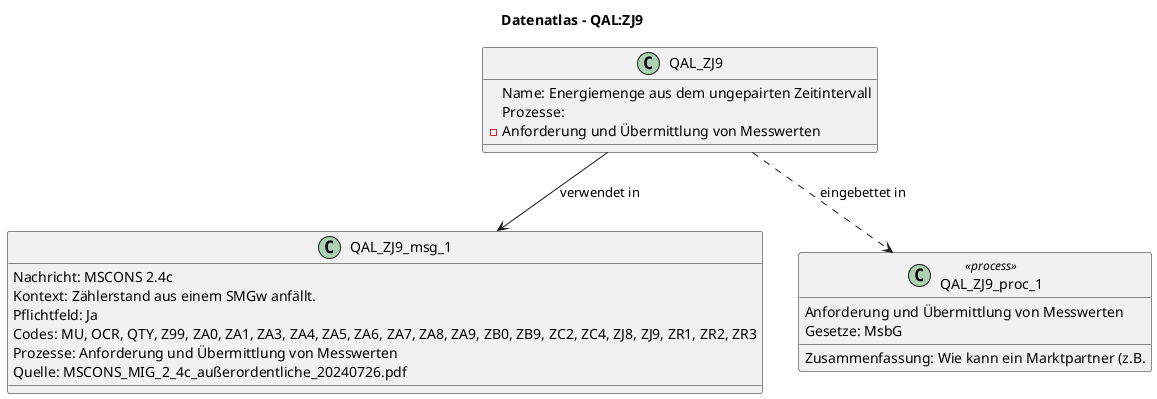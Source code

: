 @startuml
title Datenatlas – QAL:ZJ9
class QAL_ZJ9 {
  Name: Energiemenge aus dem ungepairten Zeitintervall
  Prozesse:
    - Anforderung und Übermittlung von Messwerten
}
class QAL_ZJ9_msg_1 {
  Nachricht: MSCONS 2.4c
  Kontext: Zählerstand aus einem SMGw anfällt.
  Pflichtfeld: Ja
  Codes: MU, OCR, QTY, Z99, ZA0, ZA1, ZA3, ZA4, ZA5, ZA6, ZA7, ZA8, ZA9, ZB0, ZB9, ZC2, ZC4, ZJ8, ZJ9, ZR1, ZR2, ZR3
  Prozesse: Anforderung und Übermittlung von Messwerten
  Quelle: MSCONS_MIG_2_4c_außerordentliche_20240726.pdf
}
QAL_ZJ9 --> QAL_ZJ9_msg_1 : verwendet in
class QAL_ZJ9_proc_1 <<process>> {
  Anforderung und Übermittlung von Messwerten
  Gesetze: MsbG
  Zusammenfassung: Wie kann ein Marktpartner (z.B.
}
QAL_ZJ9 ..> QAL_ZJ9_proc_1 : eingebettet in
@enduml